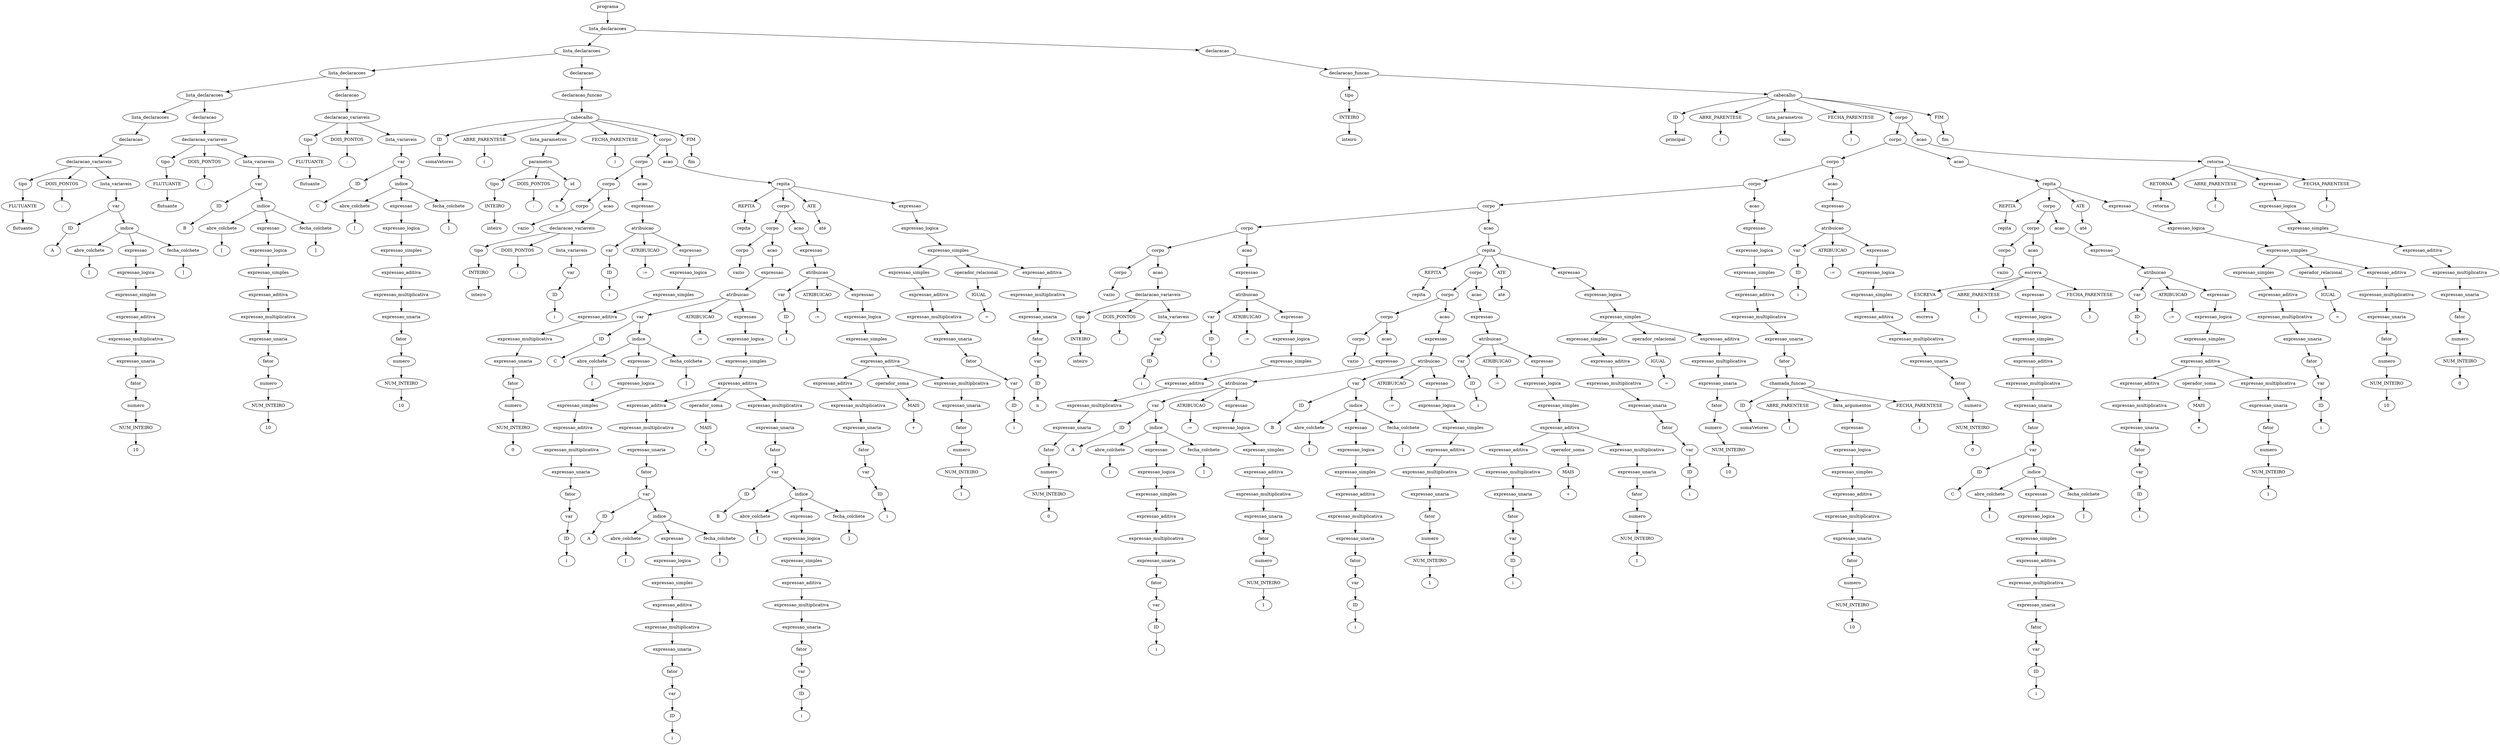 digraph tree {
    "0x0" [label="programa"];
    "0x1" [label="lista_declaracoes"];
    "0x2" [label="lista_declaracoes"];
    "0x3" [label="lista_declaracoes"];
    "0x4" [label="lista_declaracoes"];
    "0x5" [label="lista_declaracoes"];
    "0x6" [label="declaracao"];
    "0x7" [label="declaracao_variaveis"];
    "0x8" [label="tipo"];
    "0x9" [label="FLUTUANTE"];
    "0xa" [label="flutuante"];
    "0xb" [label="DOIS_PONTOS"];
    "0xc" [label=":"];
    "0xd" [label="lista_variaveis"];
    "0xe" [label="var"];
    "0xf" [label="ID"];
    "0x10" [label="A"];
    "0x11" [label="indice"];
    "0x12" [label="abre_colchete"];
    "0x13" [label="["];
    "0x14" [label="expressao"];
    "0x15" [label="expressao_logica"];
    "0x16" [label="expressao_simples"];
    "0x17" [label="expressao_aditiva"];
    "0x18" [label="expressao_multiplicativa"];
    "0x19" [label="expressao_unaria"];
    "0x1a" [label="fator"];
    "0x1b" [label="numero"];
    "0x1c" [label="NUM_INTEIRO"];
    "0x1d" [label="10"];
    "0x1e" [label="fecha_colchete"];
    "0x1f" [label="]"];
    "0x20" [label="declaracao"];
    "0x21" [label="declaracao_variaveis"];
    "0x22" [label="tipo"];
    "0x23" [label="FLUTUANTE"];
    "0x24" [label="flutuante"];
    "0x25" [label="DOIS_PONTOS"];
    "0x26" [label=":"];
    "0x27" [label="lista_variaveis"];
    "0x28" [label="var"];
    "0x29" [label="ID"];
    "0x2a" [label="B"];
    "0x2b" [label="indice"];
    "0x2c" [label="abre_colchete"];
    "0x2d" [label="["];
    "0x2e" [label="expressao"];
    "0x2f" [label="expressao_logica"];
    "0x30" [label="expressao_simples"];
    "0x31" [label="expressao_aditiva"];
    "0x32" [label="expressao_multiplicativa"];
    "0x33" [label="expressao_unaria"];
    "0x34" [label="fator"];
    "0x35" [label="numero"];
    "0x36" [label="NUM_INTEIRO"];
    "0x37" [label="10"];
    "0x38" [label="fecha_colchete"];
    "0x39" [label="]"];
    "0x3a" [label="declaracao"];
    "0x3b" [label="declaracao_variaveis"];
    "0x3c" [label="tipo"];
    "0x3d" [label="FLUTUANTE"];
    "0x3e" [label="flutuante"];
    "0x3f" [label="DOIS_PONTOS"];
    "0x40" [label=":"];
    "0x41" [label="lista_variaveis"];
    "0x42" [label="var"];
    "0x43" [label="ID"];
    "0x44" [label="C"];
    "0x45" [label="indice"];
    "0x46" [label="abre_colchete"];
    "0x47" [label="["];
    "0x48" [label="expressao"];
    "0x49" [label="expressao_logica"];
    "0x4a" [label="expressao_simples"];
    "0x4b" [label="expressao_aditiva"];
    "0x4c" [label="expressao_multiplicativa"];
    "0x4d" [label="expressao_unaria"];
    "0x4e" [label="fator"];
    "0x4f" [label="numero"];
    "0x50" [label="NUM_INTEIRO"];
    "0x51" [label="10"];
    "0x52" [label="fecha_colchete"];
    "0x53" [label="]"];
    "0x54" [label="declaracao"];
    "0x55" [label="declaracao_funcao"];
    "0x56" [label="cabecalho"];
    "0x57" [label="ID"];
    "0x58" [label="somaVetores"];
    "0x59" [label="ABRE_PARENTESE"];
    "0x5a" [label="("];
    "0x5b" [label="lista_parametros"];
    "0x5c" [label="parametro"];
    "0x5d" [label="tipo"];
    "0x5e" [label="INTEIRO"];
    "0x5f" [label="inteiro"];
    "0x60" [label="DOIS_PONTOS"];
    "0x61" [label=":"];
    "0x62" [label="id"];
    "0x63" [label="n"];
    "0x64" [label="FECHA_PARENTESE"];
    "0x65" [label=")"];
    "0x66" [label="corpo"];
    "0x67" [label="corpo"];
    "0x68" [label="corpo"];
    "0x69" [label="corpo"];
    "0x6a" [label="vazio"];
    "0x6b" [label="acao"];
    "0x6c" [label="declaracao_variaveis"];
    "0x6d" [label="tipo"];
    "0x6e" [label="INTEIRO"];
    "0x6f" [label="inteiro"];
    "0x70" [label="DOIS_PONTOS"];
    "0x71" [label=":"];
    "0x72" [label="lista_variaveis"];
    "0x73" [label="var"];
    "0x74" [label="ID"];
    "0x75" [label="i"];
    "0x76" [label="acao"];
    "0x77" [label="expressao"];
    "0x78" [label="atribuicao"];
    "0x79" [label="var"];
    "0x7a" [label="ID"];
    "0x7b" [label="i"];
    "0x7c" [label="ATRIBUICAO"];
    "0x7d" [label=":="];
    "0x7e" [label="expressao"];
    "0x7f" [label="expressao_logica"];
    "0x80" [label="expressao_simples"];
    "0x81" [label="expressao_aditiva"];
    "0x82" [label="expressao_multiplicativa"];
    "0x83" [label="expressao_unaria"];
    "0x84" [label="fator"];
    "0x85" [label="numero"];
    "0x86" [label="NUM_INTEIRO"];
    "0x87" [label="0"];
    "0x88" [label="acao"];
    "0x89" [label="repita"];
    "0x8a" [label="REPITA"];
    "0x8b" [label="repita"];
    "0x8c" [label="corpo"];
    "0x8d" [label="corpo"];
    "0x8e" [label="corpo"];
    "0x8f" [label="vazio"];
    "0x90" [label="acao"];
    "0x91" [label="expressao"];
    "0x92" [label="atribuicao"];
    "0x93" [label="var"];
    "0x94" [label="ID"];
    "0x95" [label="C"];
    "0x96" [label="indice"];
    "0x97" [label="abre_colchete"];
    "0x98" [label="["];
    "0x99" [label="expressao"];
    "0x9a" [label="expressao_logica"];
    "0x9b" [label="expressao_simples"];
    "0x9c" [label="expressao_aditiva"];
    "0x9d" [label="expressao_multiplicativa"];
    "0x9e" [label="expressao_unaria"];
    "0x9f" [label="fator"];
    "0xa0" [label="var"];
    "0xa1" [label="ID"];
    "0xa2" [label="i"];
    "0xa3" [label="fecha_colchete"];
    "0xa4" [label="]"];
    "0xa5" [label="ATRIBUICAO"];
    "0xa6" [label=":="];
    "0xa7" [label="expressao"];
    "0xa8" [label="expressao_logica"];
    "0xa9" [label="expressao_simples"];
    "0xaa" [label="expressao_aditiva"];
    "0xab" [label="expressao_aditiva"];
    "0xac" [label="expressao_multiplicativa"];
    "0xad" [label="expressao_unaria"];
    "0xae" [label="fator"];
    "0xaf" [label="var"];
    "0xb0" [label="ID"];
    "0xb1" [label="A"];
    "0xb2" [label="indice"];
    "0xb3" [label="abre_colchete"];
    "0xb4" [label="["];
    "0xb5" [label="expressao"];
    "0xb6" [label="expressao_logica"];
    "0xb7" [label="expressao_simples"];
    "0xb8" [label="expressao_aditiva"];
    "0xb9" [label="expressao_multiplicativa"];
    "0xba" [label="expressao_unaria"];
    "0xbb" [label="fator"];
    "0xbc" [label="var"];
    "0xbd" [label="ID"];
    "0xbe" [label="i"];
    "0xbf" [label="fecha_colchete"];
    "0xc0" [label="]"];
    "0xc1" [label="operador_soma"];
    "0xc2" [label="MAIS"];
    "0xc3" [label="+"];
    "0xc4" [label="expressao_multiplicativa"];
    "0xc5" [label="expressao_unaria"];
    "0xc6" [label="fator"];
    "0xc7" [label="var"];
    "0xc8" [label="ID"];
    "0xc9" [label="B"];
    "0xca" [label="indice"];
    "0xcb" [label="abre_colchete"];
    "0xcc" [label="["];
    "0xcd" [label="expressao"];
    "0xce" [label="expressao_logica"];
    "0xcf" [label="expressao_simples"];
    "0xd0" [label="expressao_aditiva"];
    "0xd1" [label="expressao_multiplicativa"];
    "0xd2" [label="expressao_unaria"];
    "0xd3" [label="fator"];
    "0xd4" [label="var"];
    "0xd5" [label="ID"];
    "0xd6" [label="i"];
    "0xd7" [label="fecha_colchete"];
    "0xd8" [label="]"];
    "0xd9" [label="acao"];
    "0xda" [label="expressao"];
    "0xdb" [label="atribuicao"];
    "0xdc" [label="var"];
    "0xdd" [label="ID"];
    "0xde" [label="i"];
    "0xdf" [label="ATRIBUICAO"];
    "0xe0" [label=":="];
    "0xe1" [label="expressao"];
    "0xe2" [label="expressao_logica"];
    "0xe3" [label="expressao_simples"];
    "0xe4" [label="expressao_aditiva"];
    "0xe5" [label="expressao_aditiva"];
    "0xe6" [label="expressao_multiplicativa"];
    "0xe7" [label="expressao_unaria"];
    "0xe8" [label="fator"];
    "0xe9" [label="var"];
    "0xea" [label="ID"];
    "0xeb" [label="i"];
    "0xec" [label="operador_soma"];
    "0xed" [label="MAIS"];
    "0xee" [label="+"];
    "0xef" [label="expressao_multiplicativa"];
    "0xf0" [label="expressao_unaria"];
    "0xf1" [label="fator"];
    "0xf2" [label="numero"];
    "0xf3" [label="NUM_INTEIRO"];
    "0xf4" [label="1"];
    "0xf5" [label="ATE"];
    "0xf6" [label="até"];
    "0xf7" [label="expressao"];
    "0xf8" [label="expressao_logica"];
    "0xf9" [label="expressao_simples"];
    "0xfa" [label="expressao_simples"];
    "0xfb" [label="expressao_aditiva"];
    "0xfc" [label="expressao_multiplicativa"];
    "0xfd" [label="expressao_unaria"];
    "0xfe" [label="fator"];
    "0xff" [label="var"];
    "0x100" [label="ID"];
    "0x101" [label="i"];
    "0x102" [label="operador_relacional"];
    "0x103" [label="IGUAL"];
    "0x104" [label="="];
    "0x105" [label="expressao_aditiva"];
    "0x106" [label="expressao_multiplicativa"];
    "0x107" [label="expressao_unaria"];
    "0x108" [label="fator"];
    "0x109" [label="var"];
    "0x10a" [label="ID"];
    "0x10b" [label="n"];
    "0x10c" [label="FIM"];
    "0x10d" [label="fim"];
    "0x10e" [label="declaracao"];
    "0x10f" [label="declaracao_funcao"];
    "0x110" [label="tipo"];
    "0x111" [label="INTEIRO"];
    "0x112" [label="inteiro"];
    "0x113" [label="cabecalho"];
    "0x114" [label="ID"];
    "0x115" [label="principal"];
    "0x116" [label="ABRE_PARENTESE"];
    "0x117" [label="("];
    "0x118" [label="lista_parametros"];
    "0x119" [label="vazio"];
    "0x11a" [label="FECHA_PARENTESE"];
    "0x11b" [label=")"];
    "0x11c" [label="corpo"];
    "0x11d" [label="corpo"];
    "0x11e" [label="corpo"];
    "0x11f" [label="corpo"];
    "0x120" [label="corpo"];
    "0x121" [label="corpo"];
    "0x122" [label="corpo"];
    "0x123" [label="corpo"];
    "0x124" [label="vazio"];
    "0x125" [label="acao"];
    "0x126" [label="declaracao_variaveis"];
    "0x127" [label="tipo"];
    "0x128" [label="INTEIRO"];
    "0x129" [label="inteiro"];
    "0x12a" [label="DOIS_PONTOS"];
    "0x12b" [label=":"];
    "0x12c" [label="lista_variaveis"];
    "0x12d" [label="var"];
    "0x12e" [label="ID"];
    "0x12f" [label="i"];
    "0x130" [label="acao"];
    "0x131" [label="expressao"];
    "0x132" [label="atribuicao"];
    "0x133" [label="var"];
    "0x134" [label="ID"];
    "0x135" [label="i"];
    "0x136" [label="ATRIBUICAO"];
    "0x137" [label=":="];
    "0x138" [label="expressao"];
    "0x139" [label="expressao_logica"];
    "0x13a" [label="expressao_simples"];
    "0x13b" [label="expressao_aditiva"];
    "0x13c" [label="expressao_multiplicativa"];
    "0x13d" [label="expressao_unaria"];
    "0x13e" [label="fator"];
    "0x13f" [label="numero"];
    "0x140" [label="NUM_INTEIRO"];
    "0x141" [label="0"];
    "0x142" [label="acao"];
    "0x143" [label="repita"];
    "0x144" [label="REPITA"];
    "0x145" [label="repita"];
    "0x146" [label="corpo"];
    "0x147" [label="corpo"];
    "0x148" [label="corpo"];
    "0x149" [label="corpo"];
    "0x14a" [label="vazio"];
    "0x14b" [label="acao"];
    "0x14c" [label="expressao"];
    "0x14d" [label="atribuicao"];
    "0x14e" [label="var"];
    "0x14f" [label="ID"];
    "0x150" [label="A"];
    "0x151" [label="indice"];
    "0x152" [label="abre_colchete"];
    "0x153" [label="["];
    "0x154" [label="expressao"];
    "0x155" [label="expressao_logica"];
    "0x156" [label="expressao_simples"];
    "0x157" [label="expressao_aditiva"];
    "0x158" [label="expressao_multiplicativa"];
    "0x159" [label="expressao_unaria"];
    "0x15a" [label="fator"];
    "0x15b" [label="var"];
    "0x15c" [label="ID"];
    "0x15d" [label="i"];
    "0x15e" [label="fecha_colchete"];
    "0x15f" [label="]"];
    "0x160" [label="ATRIBUICAO"];
    "0x161" [label=":="];
    "0x162" [label="expressao"];
    "0x163" [label="expressao_logica"];
    "0x164" [label="expressao_simples"];
    "0x165" [label="expressao_aditiva"];
    "0x166" [label="expressao_multiplicativa"];
    "0x167" [label="expressao_unaria"];
    "0x168" [label="fator"];
    "0x169" [label="numero"];
    "0x16a" [label="NUM_INTEIRO"];
    "0x16b" [label="1"];
    "0x16c" [label="acao"];
    "0x16d" [label="expressao"];
    "0x16e" [label="atribuicao"];
    "0x16f" [label="var"];
    "0x170" [label="ID"];
    "0x171" [label="B"];
    "0x172" [label="indice"];
    "0x173" [label="abre_colchete"];
    "0x174" [label="["];
    "0x175" [label="expressao"];
    "0x176" [label="expressao_logica"];
    "0x177" [label="expressao_simples"];
    "0x178" [label="expressao_aditiva"];
    "0x179" [label="expressao_multiplicativa"];
    "0x17a" [label="expressao_unaria"];
    "0x17b" [label="fator"];
    "0x17c" [label="var"];
    "0x17d" [label="ID"];
    "0x17e" [label="i"];
    "0x17f" [label="fecha_colchete"];
    "0x180" [label="]"];
    "0x181" [label="ATRIBUICAO"];
    "0x182" [label=":="];
    "0x183" [label="expressao"];
    "0x184" [label="expressao_logica"];
    "0x185" [label="expressao_simples"];
    "0x186" [label="expressao_aditiva"];
    "0x187" [label="expressao_multiplicativa"];
    "0x188" [label="expressao_unaria"];
    "0x189" [label="fator"];
    "0x18a" [label="numero"];
    "0x18b" [label="NUM_INTEIRO"];
    "0x18c" [label="1"];
    "0x18d" [label="acao"];
    "0x18e" [label="expressao"];
    "0x18f" [label="atribuicao"];
    "0x190" [label="var"];
    "0x191" [label="ID"];
    "0x192" [label="i"];
    "0x193" [label="ATRIBUICAO"];
    "0x194" [label=":="];
    "0x195" [label="expressao"];
    "0x196" [label="expressao_logica"];
    "0x197" [label="expressao_simples"];
    "0x198" [label="expressao_aditiva"];
    "0x199" [label="expressao_aditiva"];
    "0x19a" [label="expressao_multiplicativa"];
    "0x19b" [label="expressao_unaria"];
    "0x19c" [label="fator"];
    "0x19d" [label="var"];
    "0x19e" [label="ID"];
    "0x19f" [label="i"];
    "0x1a0" [label="operador_soma"];
    "0x1a1" [label="MAIS"];
    "0x1a2" [label="+"];
    "0x1a3" [label="expressao_multiplicativa"];
    "0x1a4" [label="expressao_unaria"];
    "0x1a5" [label="fator"];
    "0x1a6" [label="numero"];
    "0x1a7" [label="NUM_INTEIRO"];
    "0x1a8" [label="1"];
    "0x1a9" [label="ATE"];
    "0x1aa" [label="até"];
    "0x1ab" [label="expressao"];
    "0x1ac" [label="expressao_logica"];
    "0x1ad" [label="expressao_simples"];
    "0x1ae" [label="expressao_simples"];
    "0x1af" [label="expressao_aditiva"];
    "0x1b0" [label="expressao_multiplicativa"];
    "0x1b1" [label="expressao_unaria"];
    "0x1b2" [label="fator"];
    "0x1b3" [label="var"];
    "0x1b4" [label="ID"];
    "0x1b5" [label="i"];
    "0x1b6" [label="operador_relacional"];
    "0x1b7" [label="IGUAL"];
    "0x1b8" [label="="];
    "0x1b9" [label="expressao_aditiva"];
    "0x1ba" [label="expressao_multiplicativa"];
    "0x1bb" [label="expressao_unaria"];
    "0x1bc" [label="fator"];
    "0x1bd" [label="numero"];
    "0x1be" [label="NUM_INTEIRO"];
    "0x1bf" [label="10"];
    "0x1c0" [label="acao"];
    "0x1c1" [label="expressao"];
    "0x1c2" [label="expressao_logica"];
    "0x1c3" [label="expressao_simples"];
    "0x1c4" [label="expressao_aditiva"];
    "0x1c5" [label="expressao_multiplicativa"];
    "0x1c6" [label="expressao_unaria"];
    "0x1c7" [label="fator"];
    "0x1c8" [label="chamada_funcao"];
    "0x1c9" [label="ID"];
    "0x1ca" [label="somaVetores"];
    "0x1cb" [label="ABRE_PARENTESE"];
    "0x1cc" [label="("];
    "0x1cd" [label="lista_argumentos"];
    "0x1ce" [label="expressao"];
    "0x1cf" [label="expressao_logica"];
    "0x1d0" [label="expressao_simples"];
    "0x1d1" [label="expressao_aditiva"];
    "0x1d2" [label="expressao_multiplicativa"];
    "0x1d3" [label="expressao_unaria"];
    "0x1d4" [label="fator"];
    "0x1d5" [label="numero"];
    "0x1d6" [label="NUM_INTEIRO"];
    "0x1d7" [label="10"];
    "0x1d8" [label="FECHA_PARENTESE"];
    "0x1d9" [label=")"];
    "0x1da" [label="acao"];
    "0x1db" [label="expressao"];
    "0x1dc" [label="atribuicao"];
    "0x1dd" [label="var"];
    "0x1de" [label="ID"];
    "0x1df" [label="i"];
    "0x1e0" [label="ATRIBUICAO"];
    "0x1e1" [label=":="];
    "0x1e2" [label="expressao"];
    "0x1e3" [label="expressao_logica"];
    "0x1e4" [label="expressao_simples"];
    "0x1e5" [label="expressao_aditiva"];
    "0x1e6" [label="expressao_multiplicativa"];
    "0x1e7" [label="expressao_unaria"];
    "0x1e8" [label="fator"];
    "0x1e9" [label="numero"];
    "0x1ea" [label="NUM_INTEIRO"];
    "0x1eb" [label="0"];
    "0x1ec" [label="acao"];
    "0x1ed" [label="repita"];
    "0x1ee" [label="REPITA"];
    "0x1ef" [label="repita"];
    "0x1f0" [label="corpo"];
    "0x1f1" [label="corpo"];
    "0x1f2" [label="corpo"];
    "0x1f3" [label="vazio"];
    "0x1f4" [label="acao"];
    "0x1f5" [label="escreva"];
    "0x1f6" [label="ESCREVA"];
    "0x1f7" [label="escreva"];
    "0x1f8" [label="ABRE_PARENTESE"];
    "0x1f9" [label="("];
    "0x1fa" [label="expressao"];
    "0x1fb" [label="expressao_logica"];
    "0x1fc" [label="expressao_simples"];
    "0x1fd" [label="expressao_aditiva"];
    "0x1fe" [label="expressao_multiplicativa"];
    "0x1ff" [label="expressao_unaria"];
    "0x200" [label="fator"];
    "0x201" [label="var"];
    "0x202" [label="ID"];
    "0x203" [label="C"];
    "0x204" [label="indice"];
    "0x205" [label="abre_colchete"];
    "0x206" [label="["];
    "0x207" [label="expressao"];
    "0x208" [label="expressao_logica"];
    "0x209" [label="expressao_simples"];
    "0x20a" [label="expressao_aditiva"];
    "0x20b" [label="expressao_multiplicativa"];
    "0x20c" [label="expressao_unaria"];
    "0x20d" [label="fator"];
    "0x20e" [label="var"];
    "0x20f" [label="ID"];
    "0x210" [label="i"];
    "0x211" [label="fecha_colchete"];
    "0x212" [label="]"];
    "0x213" [label="FECHA_PARENTESE"];
    "0x214" [label=")"];
    "0x215" [label="acao"];
    "0x216" [label="expressao"];
    "0x217" [label="atribuicao"];
    "0x218" [label="var"];
    "0x219" [label="ID"];
    "0x21a" [label="i"];
    "0x21b" [label="ATRIBUICAO"];
    "0x21c" [label=":="];
    "0x21d" [label="expressao"];
    "0x21e" [label="expressao_logica"];
    "0x21f" [label="expressao_simples"];
    "0x220" [label="expressao_aditiva"];
    "0x221" [label="expressao_aditiva"];
    "0x222" [label="expressao_multiplicativa"];
    "0x223" [label="expressao_unaria"];
    "0x224" [label="fator"];
    "0x225" [label="var"];
    "0x226" [label="ID"];
    "0x227" [label="i"];
    "0x228" [label="operador_soma"];
    "0x229" [label="MAIS"];
    "0x22a" [label="+"];
    "0x22b" [label="expressao_multiplicativa"];
    "0x22c" [label="expressao_unaria"];
    "0x22d" [label="fator"];
    "0x22e" [label="numero"];
    "0x22f" [label="NUM_INTEIRO"];
    "0x230" [label="1"];
    "0x231" [label="ATE"];
    "0x232" [label="até"];
    "0x233" [label="expressao"];
    "0x234" [label="expressao_logica"];
    "0x235" [label="expressao_simples"];
    "0x236" [label="expressao_simples"];
    "0x237" [label="expressao_aditiva"];
    "0x238" [label="expressao_multiplicativa"];
    "0x239" [label="expressao_unaria"];
    "0x23a" [label="fator"];
    "0x23b" [label="var"];
    "0x23c" [label="ID"];
    "0x23d" [label="i"];
    "0x23e" [label="operador_relacional"];
    "0x23f" [label="IGUAL"];
    "0x240" [label="="];
    "0x241" [label="expressao_aditiva"];
    "0x242" [label="expressao_multiplicativa"];
    "0x243" [label="expressao_unaria"];
    "0x244" [label="fator"];
    "0x245" [label="numero"];
    "0x246" [label="NUM_INTEIRO"];
    "0x247" [label="10"];
    "0x248" [label="acao"];
    "0x249" [label="retorna"];
    "0x24a" [label="RETORNA"];
    "0x24b" [label="retorna"];
    "0x24c" [label="ABRE_PARENTESE"];
    "0x24d" [label="("];
    "0x24e" [label="expressao"];
    "0x24f" [label="expressao_logica"];
    "0x250" [label="expressao_simples"];
    "0x251" [label="expressao_aditiva"];
    "0x252" [label="expressao_multiplicativa"];
    "0x253" [label="expressao_unaria"];
    "0x254" [label="fator"];
    "0x255" [label="numero"];
    "0x256" [label="NUM_INTEIRO"];
    "0x257" [label="0"];
    "0x258" [label="FECHA_PARENTESE"];
    "0x259" [label=")"];
    "0x25a" [label="FIM"];
    "0x25b" [label="fim"];
    "0x0" -> "0x1";
    "0x1" -> "0x2";
    "0x1" -> "0x10e";
    "0x2" -> "0x3";
    "0x2" -> "0x54";
    "0x3" -> "0x4";
    "0x3" -> "0x3a";
    "0x4" -> "0x5";
    "0x4" -> "0x20";
    "0x5" -> "0x6";
    "0x6" -> "0x7";
    "0x7" -> "0x8";
    "0x7" -> "0xb";
    "0x7" -> "0xd";
    "0x8" -> "0x9";
    "0x9" -> "0xa";
    "0xb" -> "0xc";
    "0xd" -> "0xe";
    "0xe" -> "0xf";
    "0xe" -> "0x11";
    "0xf" -> "0x10";
    "0x11" -> "0x12";
    "0x11" -> "0x14";
    "0x11" -> "0x1e";
    "0x12" -> "0x13";
    "0x14" -> "0x15";
    "0x15" -> "0x16";
    "0x16" -> "0x17";
    "0x17" -> "0x18";
    "0x18" -> "0x19";
    "0x19" -> "0x1a";
    "0x1a" -> "0x1b";
    "0x1b" -> "0x1c";
    "0x1c" -> "0x1d";
    "0x1e" -> "0x1f";
    "0x20" -> "0x21";
    "0x21" -> "0x22";
    "0x21" -> "0x25";
    "0x21" -> "0x27";
    "0x22" -> "0x23";
    "0x23" -> "0x24";
    "0x25" -> "0x26";
    "0x27" -> "0x28";
    "0x28" -> "0x29";
    "0x28" -> "0x2b";
    "0x29" -> "0x2a";
    "0x2b" -> "0x2c";
    "0x2b" -> "0x2e";
    "0x2b" -> "0x38";
    "0x2c" -> "0x2d";
    "0x2e" -> "0x2f";
    "0x2f" -> "0x30";
    "0x30" -> "0x31";
    "0x31" -> "0x32";
    "0x32" -> "0x33";
    "0x33" -> "0x34";
    "0x34" -> "0x35";
    "0x35" -> "0x36";
    "0x36" -> "0x37";
    "0x38" -> "0x39";
    "0x3a" -> "0x3b";
    "0x3b" -> "0x3c";
    "0x3b" -> "0x3f";
    "0x3b" -> "0x41";
    "0x3c" -> "0x3d";
    "0x3d" -> "0x3e";
    "0x3f" -> "0x40";
    "0x41" -> "0x42";
    "0x42" -> "0x43";
    "0x42" -> "0x45";
    "0x43" -> "0x44";
    "0x45" -> "0x46";
    "0x45" -> "0x48";
    "0x45" -> "0x52";
    "0x46" -> "0x47";
    "0x48" -> "0x49";
    "0x49" -> "0x4a";
    "0x4a" -> "0x4b";
    "0x4b" -> "0x4c";
    "0x4c" -> "0x4d";
    "0x4d" -> "0x4e";
    "0x4e" -> "0x4f";
    "0x4f" -> "0x50";
    "0x50" -> "0x51";
    "0x52" -> "0x53";
    "0x54" -> "0x55";
    "0x55" -> "0x56";
    "0x56" -> "0x57";
    "0x56" -> "0x59";
    "0x56" -> "0x5b";
    "0x56" -> "0x64";
    "0x56" -> "0x66";
    "0x56" -> "0x10c";
    "0x57" -> "0x58";
    "0x59" -> "0x5a";
    "0x5b" -> "0x5c";
    "0x5c" -> "0x5d";
    "0x5c" -> "0x60";
    "0x5c" -> "0x62";
    "0x5d" -> "0x5e";
    "0x5e" -> "0x5f";
    "0x60" -> "0x61";
    "0x62" -> "0x63";
    "0x64" -> "0x65";
    "0x66" -> "0x67";
    "0x66" -> "0x88";
    "0x67" -> "0x68";
    "0x67" -> "0x76";
    "0x68" -> "0x69";
    "0x68" -> "0x6b";
    "0x69" -> "0x6a";
    "0x6b" -> "0x6c";
    "0x6c" -> "0x6d";
    "0x6c" -> "0x70";
    "0x6c" -> "0x72";
    "0x6d" -> "0x6e";
    "0x6e" -> "0x6f";
    "0x70" -> "0x71";
    "0x72" -> "0x73";
    "0x73" -> "0x74";
    "0x74" -> "0x75";
    "0x76" -> "0x77";
    "0x77" -> "0x78";
    "0x78" -> "0x79";
    "0x78" -> "0x7c";
    "0x78" -> "0x7e";
    "0x79" -> "0x7a";
    "0x7a" -> "0x7b";
    "0x7c" -> "0x7d";
    "0x7e" -> "0x7f";
    "0x7f" -> "0x80";
    "0x80" -> "0x81";
    "0x81" -> "0x82";
    "0x82" -> "0x83";
    "0x83" -> "0x84";
    "0x84" -> "0x85";
    "0x85" -> "0x86";
    "0x86" -> "0x87";
    "0x88" -> "0x89";
    "0x89" -> "0x8a";
    "0x89" -> "0x8c";
    "0x89" -> "0xf5";
    "0x89" -> "0xf7";
    "0x8a" -> "0x8b";
    "0x8c" -> "0x8d";
    "0x8c" -> "0xd9";
    "0x8d" -> "0x8e";
    "0x8d" -> "0x90";
    "0x8e" -> "0x8f";
    "0x90" -> "0x91";
    "0x91" -> "0x92";
    "0x92" -> "0x93";
    "0x92" -> "0xa5";
    "0x92" -> "0xa7";
    "0x93" -> "0x94";
    "0x93" -> "0x96";
    "0x94" -> "0x95";
    "0x96" -> "0x97";
    "0x96" -> "0x99";
    "0x96" -> "0xa3";
    "0x97" -> "0x98";
    "0x99" -> "0x9a";
    "0x9a" -> "0x9b";
    "0x9b" -> "0x9c";
    "0x9c" -> "0x9d";
    "0x9d" -> "0x9e";
    "0x9e" -> "0x9f";
    "0x9f" -> "0xa0";
    "0xa0" -> "0xa1";
    "0xa1" -> "0xa2";
    "0xa3" -> "0xa4";
    "0xa5" -> "0xa6";
    "0xa7" -> "0xa8";
    "0xa8" -> "0xa9";
    "0xa9" -> "0xaa";
    "0xaa" -> "0xab";
    "0xaa" -> "0xc1";
    "0xaa" -> "0xc4";
    "0xab" -> "0xac";
    "0xac" -> "0xad";
    "0xad" -> "0xae";
    "0xae" -> "0xaf";
    "0xaf" -> "0xb0";
    "0xaf" -> "0xb2";
    "0xb0" -> "0xb1";
    "0xb2" -> "0xb3";
    "0xb2" -> "0xb5";
    "0xb2" -> "0xbf";
    "0xb3" -> "0xb4";
    "0xb5" -> "0xb6";
    "0xb6" -> "0xb7";
    "0xb7" -> "0xb8";
    "0xb8" -> "0xb9";
    "0xb9" -> "0xba";
    "0xba" -> "0xbb";
    "0xbb" -> "0xbc";
    "0xbc" -> "0xbd";
    "0xbd" -> "0xbe";
    "0xbf" -> "0xc0";
    "0xc1" -> "0xc2";
    "0xc2" -> "0xc3";
    "0xc4" -> "0xc5";
    "0xc5" -> "0xc6";
    "0xc6" -> "0xc7";
    "0xc7" -> "0xc8";
    "0xc7" -> "0xca";
    "0xc8" -> "0xc9";
    "0xca" -> "0xcb";
    "0xca" -> "0xcd";
    "0xca" -> "0xd7";
    "0xcb" -> "0xcc";
    "0xcd" -> "0xce";
    "0xce" -> "0xcf";
    "0xcf" -> "0xd0";
    "0xd0" -> "0xd1";
    "0xd1" -> "0xd2";
    "0xd2" -> "0xd3";
    "0xd3" -> "0xd4";
    "0xd4" -> "0xd5";
    "0xd5" -> "0xd6";
    "0xd7" -> "0xd8";
    "0xd9" -> "0xda";
    "0xda" -> "0xdb";
    "0xdb" -> "0xdc";
    "0xdb" -> "0xdf";
    "0xdb" -> "0xe1";
    "0xdc" -> "0xdd";
    "0xdd" -> "0xde";
    "0xdf" -> "0xe0";
    "0xe1" -> "0xe2";
    "0xe2" -> "0xe3";
    "0xe3" -> "0xe4";
    "0xe4" -> "0xe5";
    "0xe4" -> "0xec";
    "0xe4" -> "0xef";
    "0xe5" -> "0xe6";
    "0xe6" -> "0xe7";
    "0xe7" -> "0xe8";
    "0xe8" -> "0xe9";
    "0xe9" -> "0xea";
    "0xea" -> "0xeb";
    "0xec" -> "0xed";
    "0xed" -> "0xee";
    "0xef" -> "0xf0";
    "0xf0" -> "0xf1";
    "0xf1" -> "0xf2";
    "0xf2" -> "0xf3";
    "0xf3" -> "0xf4";
    "0xf5" -> "0xf6";
    "0xf7" -> "0xf8";
    "0xf8" -> "0xf9";
    "0xf9" -> "0xfa";
    "0xf9" -> "0x102";
    "0xf9" -> "0x105";
    "0xfa" -> "0xfb";
    "0xfb" -> "0xfc";
    "0xfc" -> "0xfd";
    "0xfd" -> "0xfe";
    "0xfe" -> "0xff";
    "0xff" -> "0x100";
    "0x100" -> "0x101";
    "0x102" -> "0x103";
    "0x103" -> "0x104";
    "0x105" -> "0x106";
    "0x106" -> "0x107";
    "0x107" -> "0x108";
    "0x108" -> "0x109";
    "0x109" -> "0x10a";
    "0x10a" -> "0x10b";
    "0x10c" -> "0x10d";
    "0x10e" -> "0x10f";
    "0x10f" -> "0x110";
    "0x10f" -> "0x113";
    "0x110" -> "0x111";
    "0x111" -> "0x112";
    "0x113" -> "0x114";
    "0x113" -> "0x116";
    "0x113" -> "0x118";
    "0x113" -> "0x11a";
    "0x113" -> "0x11c";
    "0x113" -> "0x25a";
    "0x114" -> "0x115";
    "0x116" -> "0x117";
    "0x118" -> "0x119";
    "0x11a" -> "0x11b";
    "0x11c" -> "0x11d";
    "0x11c" -> "0x248";
    "0x11d" -> "0x11e";
    "0x11d" -> "0x1ec";
    "0x11e" -> "0x11f";
    "0x11e" -> "0x1da";
    "0x11f" -> "0x120";
    "0x11f" -> "0x1c0";
    "0x120" -> "0x121";
    "0x120" -> "0x142";
    "0x121" -> "0x122";
    "0x121" -> "0x130";
    "0x122" -> "0x123";
    "0x122" -> "0x125";
    "0x123" -> "0x124";
    "0x125" -> "0x126";
    "0x126" -> "0x127";
    "0x126" -> "0x12a";
    "0x126" -> "0x12c";
    "0x127" -> "0x128";
    "0x128" -> "0x129";
    "0x12a" -> "0x12b";
    "0x12c" -> "0x12d";
    "0x12d" -> "0x12e";
    "0x12e" -> "0x12f";
    "0x130" -> "0x131";
    "0x131" -> "0x132";
    "0x132" -> "0x133";
    "0x132" -> "0x136";
    "0x132" -> "0x138";
    "0x133" -> "0x134";
    "0x134" -> "0x135";
    "0x136" -> "0x137";
    "0x138" -> "0x139";
    "0x139" -> "0x13a";
    "0x13a" -> "0x13b";
    "0x13b" -> "0x13c";
    "0x13c" -> "0x13d";
    "0x13d" -> "0x13e";
    "0x13e" -> "0x13f";
    "0x13f" -> "0x140";
    "0x140" -> "0x141";
    "0x142" -> "0x143";
    "0x143" -> "0x144";
    "0x143" -> "0x146";
    "0x143" -> "0x1a9";
    "0x143" -> "0x1ab";
    "0x144" -> "0x145";
    "0x146" -> "0x147";
    "0x146" -> "0x18d";
    "0x147" -> "0x148";
    "0x147" -> "0x16c";
    "0x148" -> "0x149";
    "0x148" -> "0x14b";
    "0x149" -> "0x14a";
    "0x14b" -> "0x14c";
    "0x14c" -> "0x14d";
    "0x14d" -> "0x14e";
    "0x14d" -> "0x160";
    "0x14d" -> "0x162";
    "0x14e" -> "0x14f";
    "0x14e" -> "0x151";
    "0x14f" -> "0x150";
    "0x151" -> "0x152";
    "0x151" -> "0x154";
    "0x151" -> "0x15e";
    "0x152" -> "0x153";
    "0x154" -> "0x155";
    "0x155" -> "0x156";
    "0x156" -> "0x157";
    "0x157" -> "0x158";
    "0x158" -> "0x159";
    "0x159" -> "0x15a";
    "0x15a" -> "0x15b";
    "0x15b" -> "0x15c";
    "0x15c" -> "0x15d";
    "0x15e" -> "0x15f";
    "0x160" -> "0x161";
    "0x162" -> "0x163";
    "0x163" -> "0x164";
    "0x164" -> "0x165";
    "0x165" -> "0x166";
    "0x166" -> "0x167";
    "0x167" -> "0x168";
    "0x168" -> "0x169";
    "0x169" -> "0x16a";
    "0x16a" -> "0x16b";
    "0x16c" -> "0x16d";
    "0x16d" -> "0x16e";
    "0x16e" -> "0x16f";
    "0x16e" -> "0x181";
    "0x16e" -> "0x183";
    "0x16f" -> "0x170";
    "0x16f" -> "0x172";
    "0x170" -> "0x171";
    "0x172" -> "0x173";
    "0x172" -> "0x175";
    "0x172" -> "0x17f";
    "0x173" -> "0x174";
    "0x175" -> "0x176";
    "0x176" -> "0x177";
    "0x177" -> "0x178";
    "0x178" -> "0x179";
    "0x179" -> "0x17a";
    "0x17a" -> "0x17b";
    "0x17b" -> "0x17c";
    "0x17c" -> "0x17d";
    "0x17d" -> "0x17e";
    "0x17f" -> "0x180";
    "0x181" -> "0x182";
    "0x183" -> "0x184";
    "0x184" -> "0x185";
    "0x185" -> "0x186";
    "0x186" -> "0x187";
    "0x187" -> "0x188";
    "0x188" -> "0x189";
    "0x189" -> "0x18a";
    "0x18a" -> "0x18b";
    "0x18b" -> "0x18c";
    "0x18d" -> "0x18e";
    "0x18e" -> "0x18f";
    "0x18f" -> "0x190";
    "0x18f" -> "0x193";
    "0x18f" -> "0x195";
    "0x190" -> "0x191";
    "0x191" -> "0x192";
    "0x193" -> "0x194";
    "0x195" -> "0x196";
    "0x196" -> "0x197";
    "0x197" -> "0x198";
    "0x198" -> "0x199";
    "0x198" -> "0x1a0";
    "0x198" -> "0x1a3";
    "0x199" -> "0x19a";
    "0x19a" -> "0x19b";
    "0x19b" -> "0x19c";
    "0x19c" -> "0x19d";
    "0x19d" -> "0x19e";
    "0x19e" -> "0x19f";
    "0x1a0" -> "0x1a1";
    "0x1a1" -> "0x1a2";
    "0x1a3" -> "0x1a4";
    "0x1a4" -> "0x1a5";
    "0x1a5" -> "0x1a6";
    "0x1a6" -> "0x1a7";
    "0x1a7" -> "0x1a8";
    "0x1a9" -> "0x1aa";
    "0x1ab" -> "0x1ac";
    "0x1ac" -> "0x1ad";
    "0x1ad" -> "0x1ae";
    "0x1ad" -> "0x1b6";
    "0x1ad" -> "0x1b9";
    "0x1ae" -> "0x1af";
    "0x1af" -> "0x1b0";
    "0x1b0" -> "0x1b1";
    "0x1b1" -> "0x1b2";
    "0x1b2" -> "0x1b3";
    "0x1b3" -> "0x1b4";
    "0x1b4" -> "0x1b5";
    "0x1b6" -> "0x1b7";
    "0x1b7" -> "0x1b8";
    "0x1b9" -> "0x1ba";
    "0x1ba" -> "0x1bb";
    "0x1bb" -> "0x1bc";
    "0x1bc" -> "0x1bd";
    "0x1bd" -> "0x1be";
    "0x1be" -> "0x1bf";
    "0x1c0" -> "0x1c1";
    "0x1c1" -> "0x1c2";
    "0x1c2" -> "0x1c3";
    "0x1c3" -> "0x1c4";
    "0x1c4" -> "0x1c5";
    "0x1c5" -> "0x1c6";
    "0x1c6" -> "0x1c7";
    "0x1c7" -> "0x1c8";
    "0x1c8" -> "0x1c9";
    "0x1c8" -> "0x1cb";
    "0x1c8" -> "0x1cd";
    "0x1c8" -> "0x1d8";
    "0x1c9" -> "0x1ca";
    "0x1cb" -> "0x1cc";
    "0x1cd" -> "0x1ce";
    "0x1ce" -> "0x1cf";
    "0x1cf" -> "0x1d0";
    "0x1d0" -> "0x1d1";
    "0x1d1" -> "0x1d2";
    "0x1d2" -> "0x1d3";
    "0x1d3" -> "0x1d4";
    "0x1d4" -> "0x1d5";
    "0x1d5" -> "0x1d6";
    "0x1d6" -> "0x1d7";
    "0x1d8" -> "0x1d9";
    "0x1da" -> "0x1db";
    "0x1db" -> "0x1dc";
    "0x1dc" -> "0x1dd";
    "0x1dc" -> "0x1e0";
    "0x1dc" -> "0x1e2";
    "0x1dd" -> "0x1de";
    "0x1de" -> "0x1df";
    "0x1e0" -> "0x1e1";
    "0x1e2" -> "0x1e3";
    "0x1e3" -> "0x1e4";
    "0x1e4" -> "0x1e5";
    "0x1e5" -> "0x1e6";
    "0x1e6" -> "0x1e7";
    "0x1e7" -> "0x1e8";
    "0x1e8" -> "0x1e9";
    "0x1e9" -> "0x1ea";
    "0x1ea" -> "0x1eb";
    "0x1ec" -> "0x1ed";
    "0x1ed" -> "0x1ee";
    "0x1ed" -> "0x1f0";
    "0x1ed" -> "0x231";
    "0x1ed" -> "0x233";
    "0x1ee" -> "0x1ef";
    "0x1f0" -> "0x1f1";
    "0x1f0" -> "0x215";
    "0x1f1" -> "0x1f2";
    "0x1f1" -> "0x1f4";
    "0x1f2" -> "0x1f3";
    "0x1f4" -> "0x1f5";
    "0x1f5" -> "0x1f6";
    "0x1f5" -> "0x1f8";
    "0x1f5" -> "0x1fa";
    "0x1f5" -> "0x213";
    "0x1f6" -> "0x1f7";
    "0x1f8" -> "0x1f9";
    "0x1fa" -> "0x1fb";
    "0x1fb" -> "0x1fc";
    "0x1fc" -> "0x1fd";
    "0x1fd" -> "0x1fe";
    "0x1fe" -> "0x1ff";
    "0x1ff" -> "0x200";
    "0x200" -> "0x201";
    "0x201" -> "0x202";
    "0x201" -> "0x204";
    "0x202" -> "0x203";
    "0x204" -> "0x205";
    "0x204" -> "0x207";
    "0x204" -> "0x211";
    "0x205" -> "0x206";
    "0x207" -> "0x208";
    "0x208" -> "0x209";
    "0x209" -> "0x20a";
    "0x20a" -> "0x20b";
    "0x20b" -> "0x20c";
    "0x20c" -> "0x20d";
    "0x20d" -> "0x20e";
    "0x20e" -> "0x20f";
    "0x20f" -> "0x210";
    "0x211" -> "0x212";
    "0x213" -> "0x214";
    "0x215" -> "0x216";
    "0x216" -> "0x217";
    "0x217" -> "0x218";
    "0x217" -> "0x21b";
    "0x217" -> "0x21d";
    "0x218" -> "0x219";
    "0x219" -> "0x21a";
    "0x21b" -> "0x21c";
    "0x21d" -> "0x21e";
    "0x21e" -> "0x21f";
    "0x21f" -> "0x220";
    "0x220" -> "0x221";
    "0x220" -> "0x228";
    "0x220" -> "0x22b";
    "0x221" -> "0x222";
    "0x222" -> "0x223";
    "0x223" -> "0x224";
    "0x224" -> "0x225";
    "0x225" -> "0x226";
    "0x226" -> "0x227";
    "0x228" -> "0x229";
    "0x229" -> "0x22a";
    "0x22b" -> "0x22c";
    "0x22c" -> "0x22d";
    "0x22d" -> "0x22e";
    "0x22e" -> "0x22f";
    "0x22f" -> "0x230";
    "0x231" -> "0x232";
    "0x233" -> "0x234";
    "0x234" -> "0x235";
    "0x235" -> "0x236";
    "0x235" -> "0x23e";
    "0x235" -> "0x241";
    "0x236" -> "0x237";
    "0x237" -> "0x238";
    "0x238" -> "0x239";
    "0x239" -> "0x23a";
    "0x23a" -> "0x23b";
    "0x23b" -> "0x23c";
    "0x23c" -> "0x23d";
    "0x23e" -> "0x23f";
    "0x23f" -> "0x240";
    "0x241" -> "0x242";
    "0x242" -> "0x243";
    "0x243" -> "0x244";
    "0x244" -> "0x245";
    "0x245" -> "0x246";
    "0x246" -> "0x247";
    "0x248" -> "0x249";
    "0x249" -> "0x24a";
    "0x249" -> "0x24c";
    "0x249" -> "0x24e";
    "0x249" -> "0x258";
    "0x24a" -> "0x24b";
    "0x24c" -> "0x24d";
    "0x24e" -> "0x24f";
    "0x24f" -> "0x250";
    "0x250" -> "0x251";
    "0x251" -> "0x252";
    "0x252" -> "0x253";
    "0x253" -> "0x254";
    "0x254" -> "0x255";
    "0x255" -> "0x256";
    "0x256" -> "0x257";
    "0x258" -> "0x259";
    "0x25a" -> "0x25b";
}
